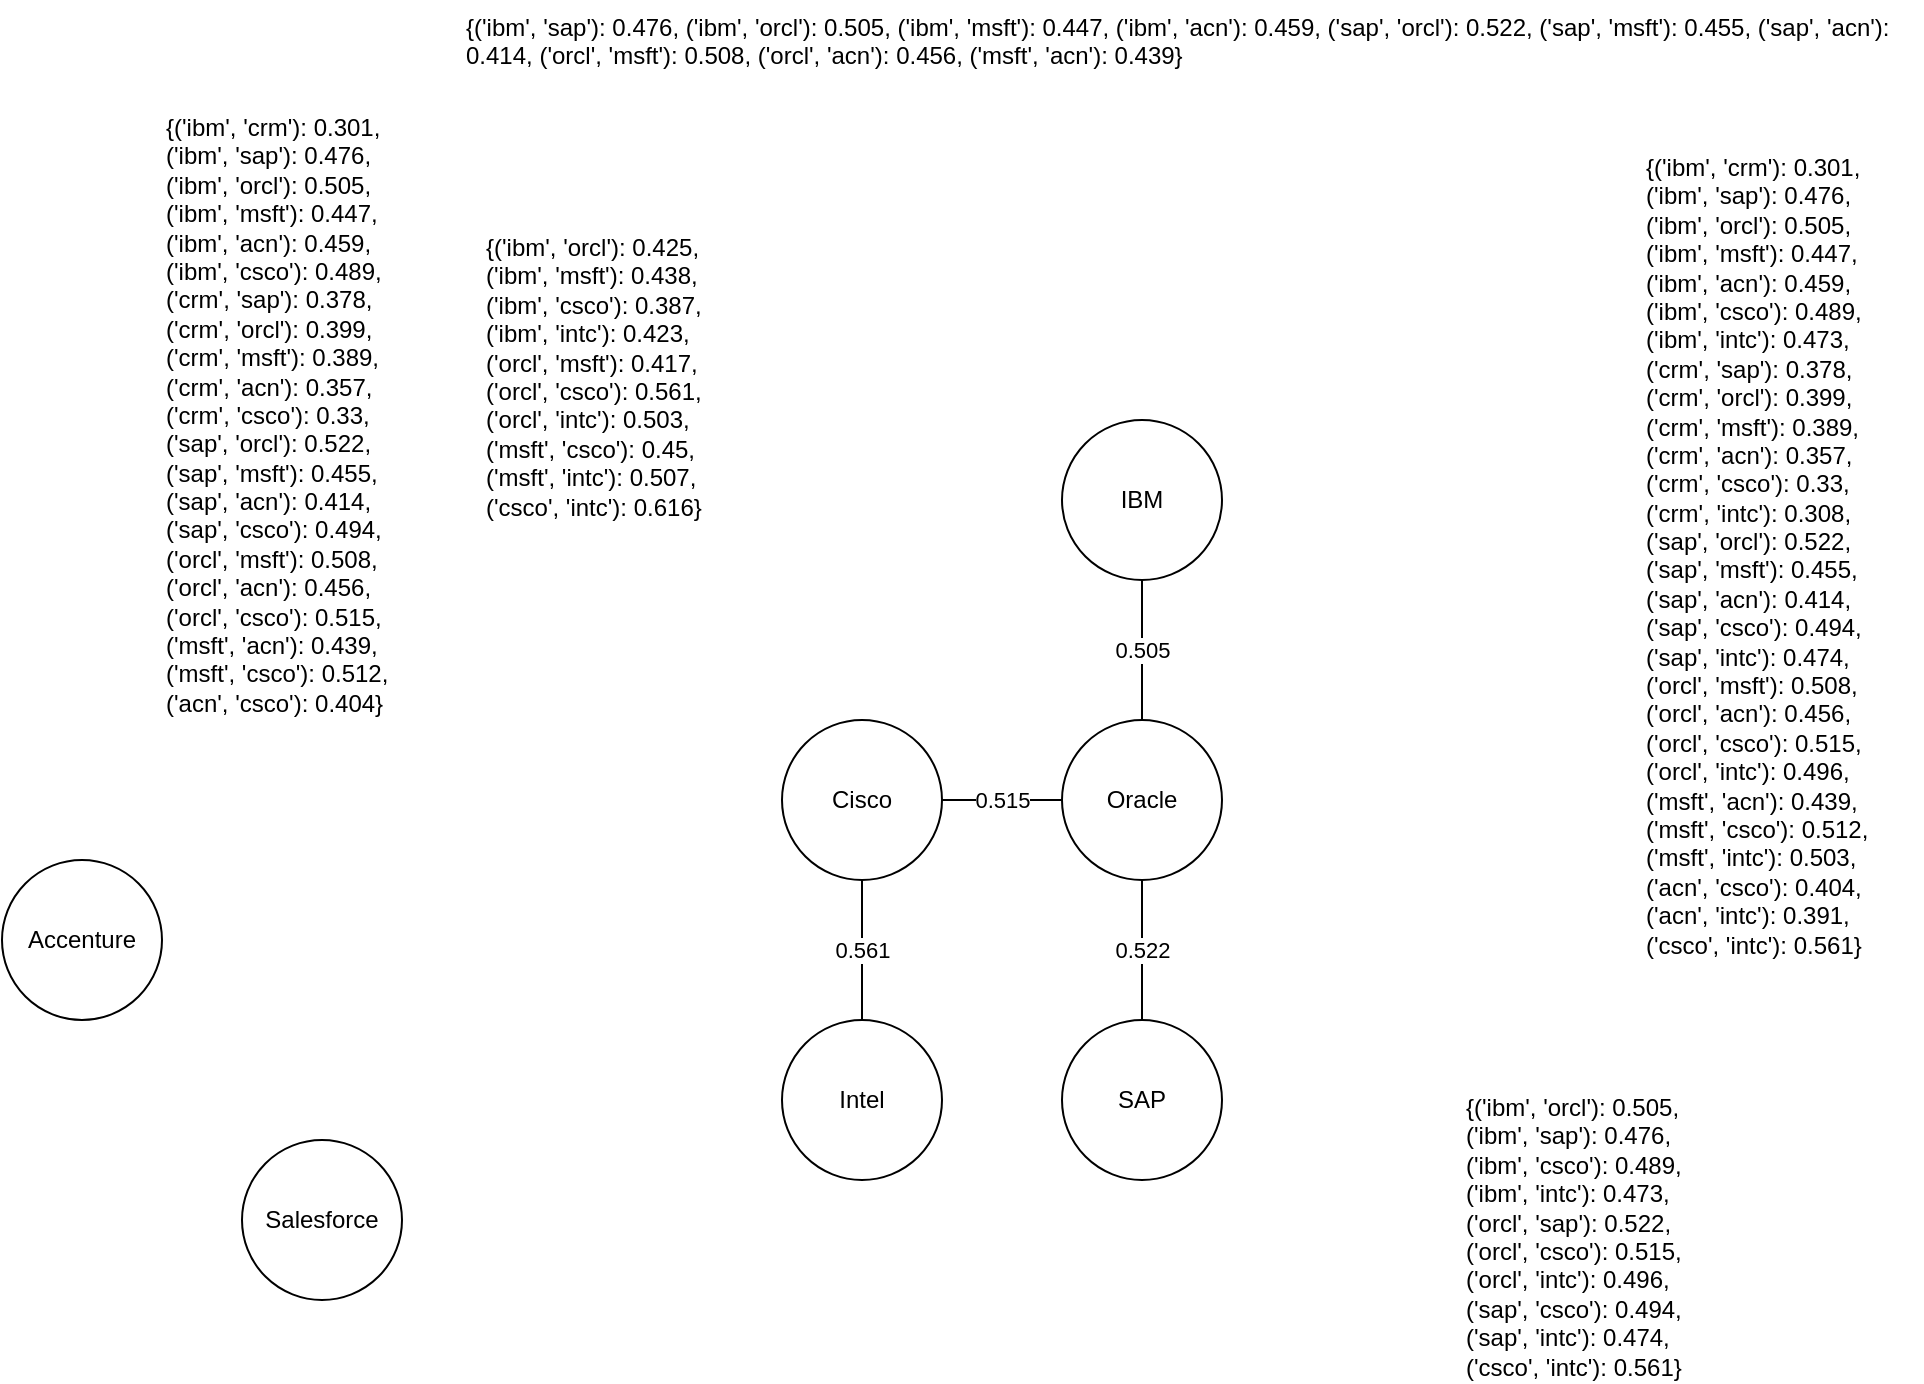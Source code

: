 <mxfile version="13.6.4" type="github">
  <diagram id="E6s0HOv1Aa1o53uXts_-" name="Page-1">
    <mxGraphModel dx="2200" dy="778" grid="1" gridSize="10" guides="1" tooltips="1" connect="1" arrows="1" fold="1" page="1" pageScale="1" pageWidth="850" pageHeight="1100" math="0" shadow="0">
      <root>
        <mxCell id="0" />
        <mxCell id="1" parent="0" />
        <mxCell id="63We0tcy4YD0tNSfpsTy-6" value="0.505" style="edgeStyle=orthogonalEdgeStyle;rounded=0;orthogonalLoop=1;jettySize=auto;html=1;endArrow=none;endFill=0;" edge="1" parent="1" source="63We0tcy4YD0tNSfpsTy-1" target="63We0tcy4YD0tNSfpsTy-5">
          <mxGeometry relative="1" as="geometry" />
        </mxCell>
        <mxCell id="63We0tcy4YD0tNSfpsTy-1" value="IBM" style="ellipse;whiteSpace=wrap;html=1;aspect=fixed;" vertex="1" parent="1">
          <mxGeometry x="380" y="370" width="80" height="80" as="geometry" />
        </mxCell>
        <mxCell id="63We0tcy4YD0tNSfpsTy-2" value="SAP" style="ellipse;whiteSpace=wrap;html=1;aspect=fixed;" vertex="1" parent="1">
          <mxGeometry x="380" y="670" width="80" height="80" as="geometry" />
        </mxCell>
        <mxCell id="63We0tcy4YD0tNSfpsTy-4" value="{(&#39;ibm&#39;, &#39;sap&#39;): 0.476, (&#39;ibm&#39;, &#39;orcl&#39;): 0.505, (&#39;ibm&#39;, &#39;msft&#39;): 0.447, (&#39;ibm&#39;, &#39;acn&#39;): 0.459, (&#39;sap&#39;, &#39;orcl&#39;): 0.522, (&#39;sap&#39;, &#39;msft&#39;): 0.455, (&#39;sap&#39;, &#39;acn&#39;): 0.414, (&#39;orcl&#39;, &#39;msft&#39;): 0.508, (&#39;orcl&#39;, &#39;acn&#39;): 0.456, (&#39;msft&#39;, &#39;acn&#39;): 0.439}" style="text;whiteSpace=wrap;html=1;" vertex="1" parent="1">
          <mxGeometry x="80" y="160" width="730" height="90" as="geometry" />
        </mxCell>
        <mxCell id="63We0tcy4YD0tNSfpsTy-11" value="0.522" style="edgeStyle=orthogonalEdgeStyle;rounded=0;orthogonalLoop=1;jettySize=auto;html=1;exitX=0.5;exitY=1;exitDx=0;exitDy=0;endArrow=none;endFill=0;" edge="1" parent="1" source="63We0tcy4YD0tNSfpsTy-5" target="63We0tcy4YD0tNSfpsTy-2">
          <mxGeometry relative="1" as="geometry" />
        </mxCell>
        <mxCell id="63We0tcy4YD0tNSfpsTy-5" value="Oracle" style="ellipse;whiteSpace=wrap;html=1;aspect=fixed;" vertex="1" parent="1">
          <mxGeometry x="380" y="520" width="80" height="80" as="geometry" />
        </mxCell>
        <mxCell id="63We0tcy4YD0tNSfpsTy-9" value="Accenture" style="ellipse;whiteSpace=wrap;html=1;aspect=fixed;" vertex="1" parent="1">
          <mxGeometry x="-150" y="590" width="80" height="80" as="geometry" />
        </mxCell>
        <mxCell id="63We0tcy4YD0tNSfpsTy-17" value="Salesforce" style="ellipse;whiteSpace=wrap;html=1;aspect=fixed;" vertex="1" parent="1">
          <mxGeometry x="-30" y="730" width="80" height="80" as="geometry" />
        </mxCell>
        <mxCell id="63We0tcy4YD0tNSfpsTy-21" value="{(&#39;ibm&#39;, &#39;crm&#39;): 0.301, (&#39;ibm&#39;, &#39;sap&#39;): 0.476, (&#39;ibm&#39;, &#39;orcl&#39;): 0.505, (&#39;ibm&#39;, &#39;msft&#39;): 0.447, (&#39;ibm&#39;, &#39;acn&#39;): 0.459, (&#39;ibm&#39;, &#39;csco&#39;): 0.489, (&#39;crm&#39;, &#39;sap&#39;): 0.378, (&#39;crm&#39;, &#39;orcl&#39;): 0.399, (&#39;crm&#39;, &#39;msft&#39;): 0.389, (&#39;crm&#39;, &#39;acn&#39;): 0.357, (&#39;crm&#39;, &#39;csco&#39;): 0.33, (&#39;sap&#39;, &#39;orcl&#39;): 0.522, (&#39;sap&#39;, &#39;msft&#39;): 0.455, (&#39;sap&#39;, &#39;acn&#39;): 0.414, (&#39;sap&#39;, &#39;csco&#39;): 0.494, (&#39;orcl&#39;, &#39;msft&#39;): 0.508, (&#39;orcl&#39;, &#39;acn&#39;): 0.456, (&#39;orcl&#39;, &#39;csco&#39;): 0.515, (&#39;msft&#39;, &#39;acn&#39;): 0.439, (&#39;msft&#39;, &#39;csco&#39;): 0.512, (&#39;acn&#39;, &#39;csco&#39;): 0.404}" style="text;whiteSpace=wrap;html=1;" vertex="1" parent="1">
          <mxGeometry x="-70" y="210" width="130" height="90" as="geometry" />
        </mxCell>
        <mxCell id="63We0tcy4YD0tNSfpsTy-23" value="0.515" style="edgeStyle=orthogonalEdgeStyle;rounded=0;orthogonalLoop=1;jettySize=auto;html=1;exitX=1;exitY=0.5;exitDx=0;exitDy=0;entryX=0;entryY=0.5;entryDx=0;entryDy=0;endArrow=none;endFill=0;" edge="1" parent="1" source="63We0tcy4YD0tNSfpsTy-22" target="63We0tcy4YD0tNSfpsTy-5">
          <mxGeometry relative="1" as="geometry" />
        </mxCell>
        <mxCell id="63We0tcy4YD0tNSfpsTy-22" value="Cisco" style="ellipse;whiteSpace=wrap;html=1;aspect=fixed;" vertex="1" parent="1">
          <mxGeometry x="240" y="520" width="80" height="80" as="geometry" />
        </mxCell>
        <mxCell id="63We0tcy4YD0tNSfpsTy-27" value="{(&#39;ibm&#39;, &#39;crm&#39;): 0.301, (&#39;ibm&#39;, &#39;sap&#39;): 0.476, (&#39;ibm&#39;, &#39;orcl&#39;): 0.505, (&#39;ibm&#39;, &#39;msft&#39;): 0.447, (&#39;ibm&#39;, &#39;acn&#39;): 0.459, (&#39;ibm&#39;, &#39;csco&#39;): 0.489, (&#39;ibm&#39;, &#39;intc&#39;): 0.473, (&#39;crm&#39;, &#39;sap&#39;): 0.378, (&#39;crm&#39;, &#39;orcl&#39;): 0.399, (&#39;crm&#39;, &#39;msft&#39;): 0.389, (&#39;crm&#39;, &#39;acn&#39;): 0.357, (&#39;crm&#39;, &#39;csco&#39;): 0.33, (&#39;crm&#39;, &#39;intc&#39;): 0.308, (&#39;sap&#39;, &#39;orcl&#39;): 0.522, (&#39;sap&#39;, &#39;msft&#39;): 0.455, (&#39;sap&#39;, &#39;acn&#39;): 0.414, (&#39;sap&#39;, &#39;csco&#39;): 0.494, (&#39;sap&#39;, &#39;intc&#39;): 0.474, (&#39;orcl&#39;, &#39;msft&#39;): 0.508, (&#39;orcl&#39;, &#39;acn&#39;): 0.456, (&#39;orcl&#39;, &#39;csco&#39;): 0.515, (&#39;orcl&#39;, &#39;intc&#39;): 0.496, (&#39;msft&#39;, &#39;acn&#39;): 0.439, (&#39;msft&#39;, &#39;csco&#39;): 0.512, (&#39;msft&#39;, &#39;intc&#39;): 0.503, (&#39;acn&#39;, &#39;csco&#39;): 0.404, (&#39;acn&#39;, &#39;intc&#39;): 0.391, (&#39;csco&#39;, &#39;intc&#39;): 0.561}" style="text;whiteSpace=wrap;html=1;" vertex="1" parent="1">
          <mxGeometry x="670" y="230" width="120" height="410" as="geometry" />
        </mxCell>
        <mxCell id="63We0tcy4YD0tNSfpsTy-32" value="0.561" style="edgeStyle=orthogonalEdgeStyle;rounded=0;orthogonalLoop=1;jettySize=auto;html=1;entryX=0.5;entryY=1;entryDx=0;entryDy=0;endArrow=none;endFill=0;" edge="1" parent="1" source="63We0tcy4YD0tNSfpsTy-28" target="63We0tcy4YD0tNSfpsTy-22">
          <mxGeometry relative="1" as="geometry" />
        </mxCell>
        <mxCell id="63We0tcy4YD0tNSfpsTy-28" value="Intel" style="ellipse;whiteSpace=wrap;html=1;aspect=fixed;" vertex="1" parent="1">
          <mxGeometry x="240" y="670" width="80" height="80" as="geometry" />
        </mxCell>
        <mxCell id="63We0tcy4YD0tNSfpsTy-31" value="{(&#39;ibm&#39;, &#39;orcl&#39;): 0.425, (&#39;ibm&#39;, &#39;msft&#39;): 0.438, (&#39;ibm&#39;, &#39;csco&#39;): 0.387, (&#39;ibm&#39;, &#39;intc&#39;): 0.423, (&#39;orcl&#39;, &#39;msft&#39;): 0.417, (&#39;orcl&#39;, &#39;csco&#39;): 0.561, (&#39;orcl&#39;, &#39;intc&#39;): 0.503, (&#39;msft&#39;, &#39;csco&#39;): 0.45, (&#39;msft&#39;, &#39;intc&#39;): 0.507, (&#39;csco&#39;, &#39;intc&#39;): 0.616}" style="text;whiteSpace=wrap;html=1;" vertex="1" parent="1">
          <mxGeometry x="90" y="270" width="110" height="60" as="geometry" />
        </mxCell>
        <mxCell id="63We0tcy4YD0tNSfpsTy-33" value="{(&#39;ibm&#39;, &#39;orcl&#39;): 0.505, (&#39;ibm&#39;, &#39;sap&#39;): 0.476, (&#39;ibm&#39;, &#39;csco&#39;): 0.489, (&#39;ibm&#39;, &#39;intc&#39;): 0.473, (&#39;orcl&#39;, &#39;sap&#39;): 0.522, (&#39;orcl&#39;, &#39;csco&#39;): 0.515, (&#39;orcl&#39;, &#39;intc&#39;): 0.496, (&#39;sap&#39;, &#39;csco&#39;): 0.494, (&#39;sap&#39;, &#39;intc&#39;): 0.474, (&#39;csco&#39;, &#39;intc&#39;): 0.561}" style="text;whiteSpace=wrap;html=1;" vertex="1" parent="1">
          <mxGeometry x="580" y="700" width="110" height="60" as="geometry" />
        </mxCell>
      </root>
    </mxGraphModel>
  </diagram>
</mxfile>
